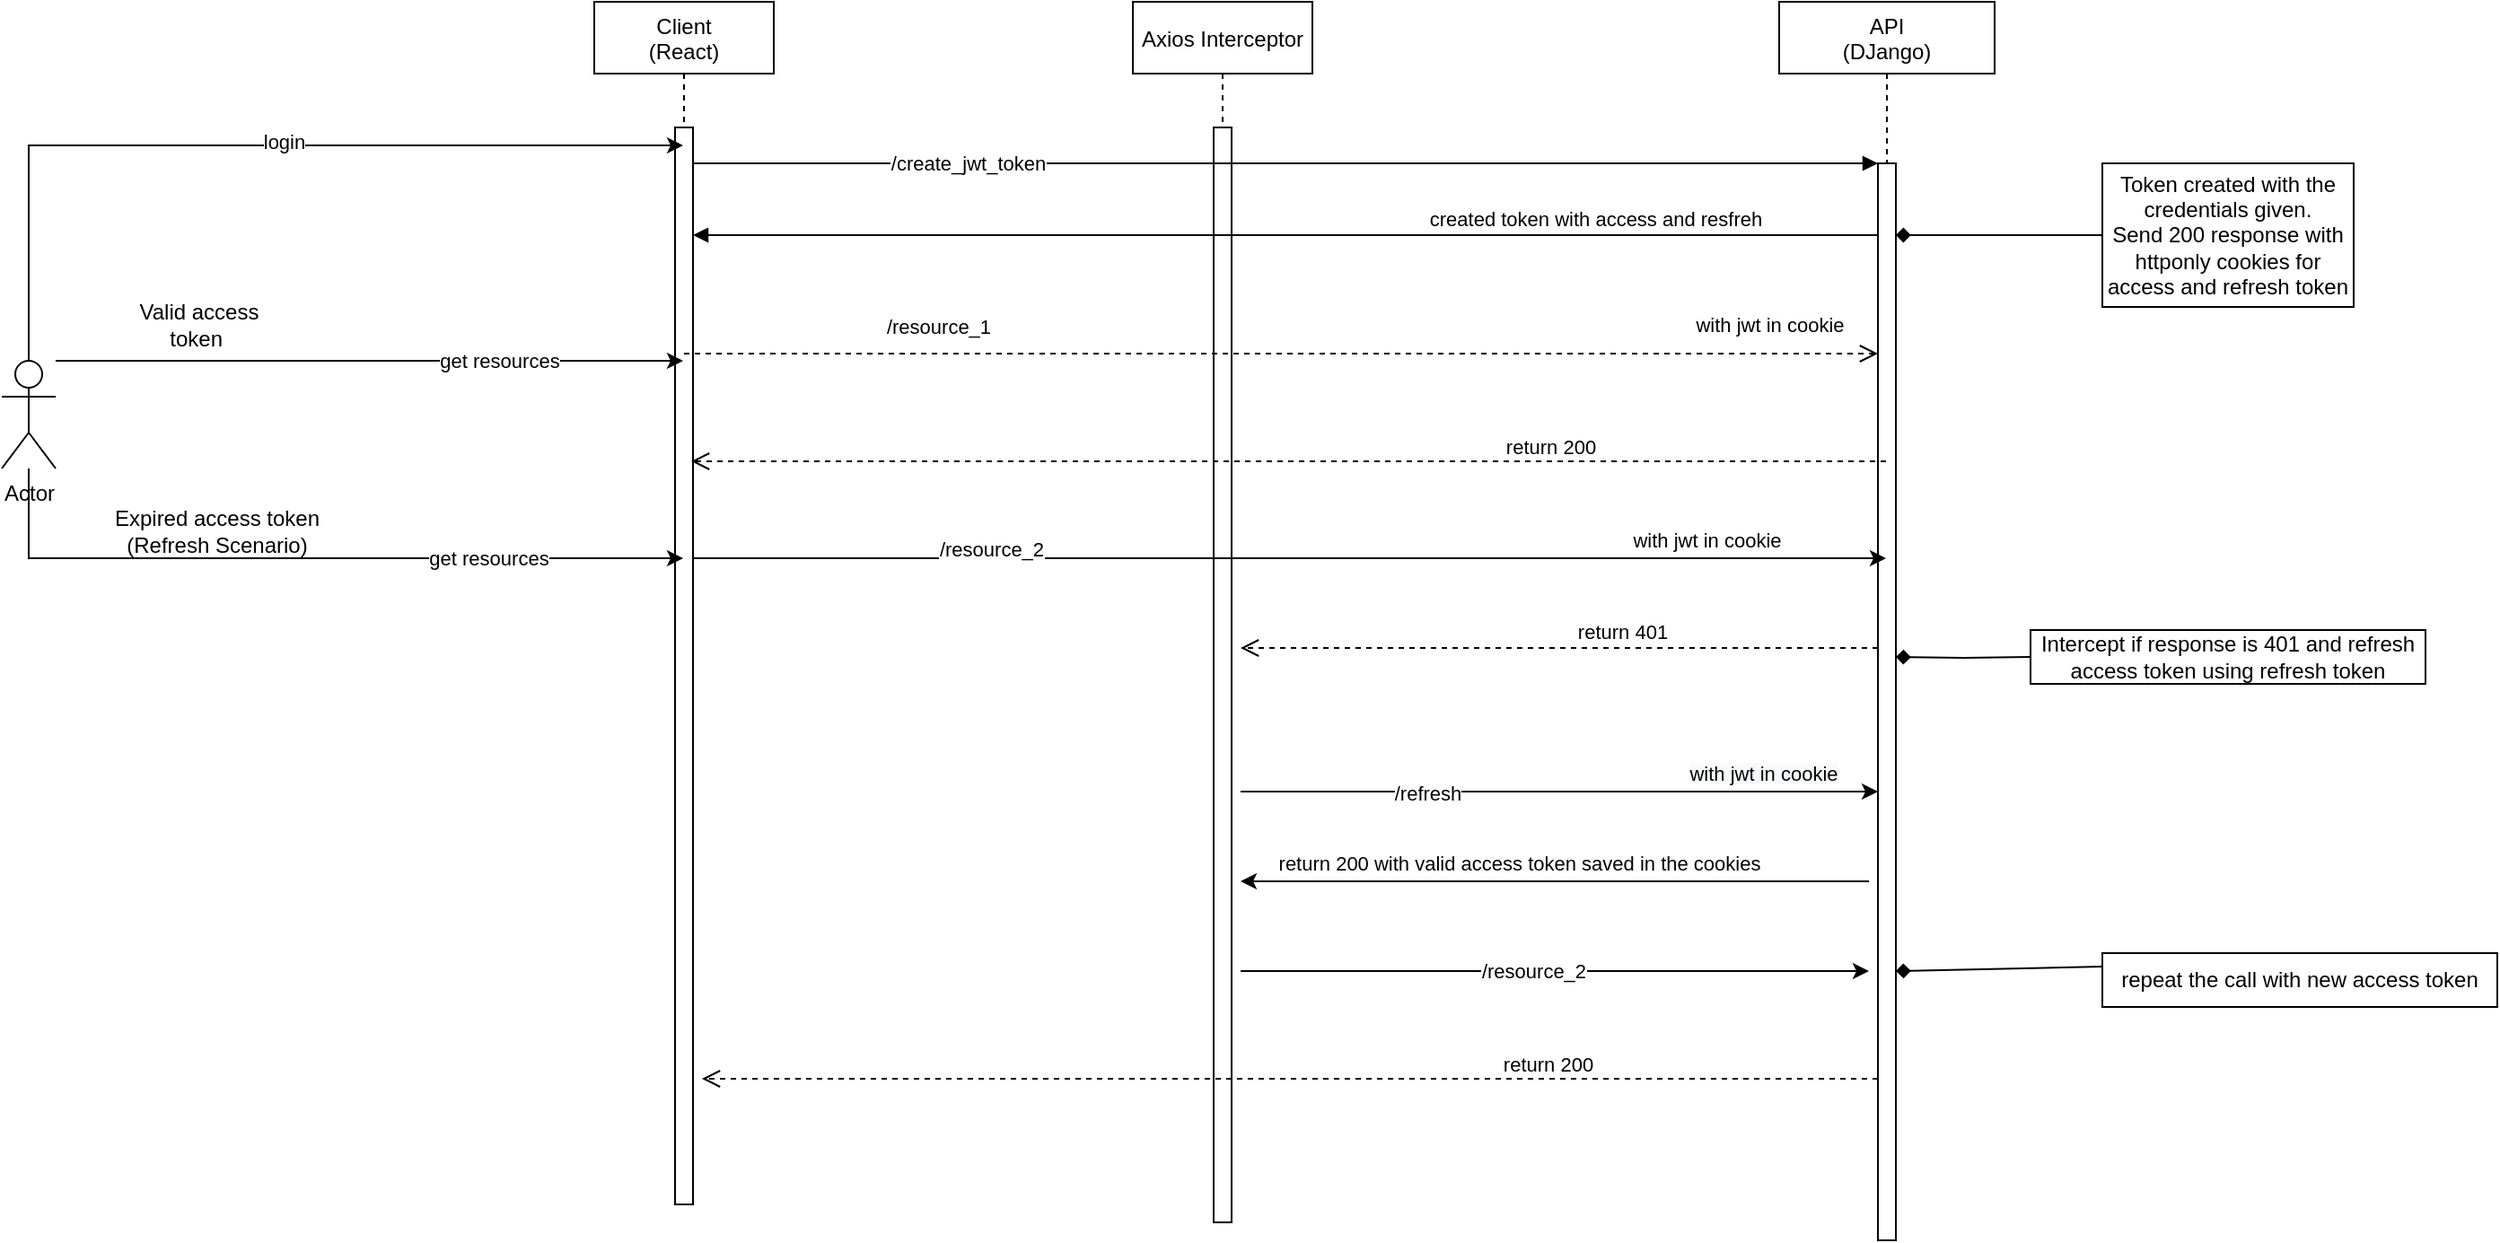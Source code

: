 <mxfile version="17.2.4" type="device"><diagram id="kgpKYQtTHZ0yAKxKKP6v" name="Page-1"><mxGraphModel dx="1596" dy="702" grid="1" gridSize="10" guides="1" tooltips="1" connect="1" arrows="1" fold="1" page="1" pageScale="1" pageWidth="500" pageHeight="850" math="0" shadow="0"><root><mxCell id="0"/><mxCell id="1" parent="0"/><mxCell id="MYUmwxYCzvyjupHzpB6f-44" value="Axios Interceptor" style="shape=umlLifeline;perimeter=lifelinePerimeter;container=1;collapsible=0;recursiveResize=0;rounded=0;shadow=0;strokeWidth=1;" vertex="1" parent="1"><mxGeometry x="190" y="90" width="100" height="680" as="geometry"/></mxCell><mxCell id="MYUmwxYCzvyjupHzpB6f-45" value="" style="points=[];perimeter=orthogonalPerimeter;rounded=0;shadow=0;strokeWidth=1;" vertex="1" parent="MYUmwxYCzvyjupHzpB6f-44"><mxGeometry x="45" y="70" width="10" height="610" as="geometry"/></mxCell><mxCell id="MYUmwxYCzvyjupHzpB6f-46" value="&lt;span style=&quot;color: rgb(0, 0, 0); font-family: helvetica; font-size: 11px; font-style: normal; font-weight: 400; letter-spacing: normal; text-align: center; text-indent: 0px; text-transform: none; word-spacing: 0px; background-color: rgb(248, 249, 250); display: inline; float: none;&quot;&gt;with jwt in cookie&lt;/span&gt;" style="endArrow=classic;html=1;rounded=0;fontSize=11;" edge="1" parent="MYUmwxYCzvyjupHzpB6f-44" target="3nuBFxr9cyL0pnOWT2aG-6"><mxGeometry x="0.639" y="10" width="50" height="50" relative="1" as="geometry"><mxPoint x="60" y="440" as="sourcePoint"/><mxPoint x="110" y="390" as="targetPoint"/><mxPoint as="offset"/></mxGeometry></mxCell><mxCell id="MYUmwxYCzvyjupHzpB6f-47" value="/refresh" style="edgeLabel;html=1;align=center;verticalAlign=middle;resizable=0;points=[];fontSize=11;" vertex="1" connectable="0" parent="MYUmwxYCzvyjupHzpB6f-46"><mxGeometry x="-0.416" y="-1" relative="1" as="geometry"><mxPoint as="offset"/></mxGeometry></mxCell><mxCell id="MYUmwxYCzvyjupHzpB6f-55" value="" style="endArrow=classic;html=1;rounded=0;fontSize=11;" edge="1" parent="MYUmwxYCzvyjupHzpB6f-44"><mxGeometry width="50" height="50" relative="1" as="geometry"><mxPoint x="60" y="540" as="sourcePoint"/><mxPoint x="410" y="540" as="targetPoint"/><Array as="points"/></mxGeometry></mxCell><mxCell id="MYUmwxYCzvyjupHzpB6f-56" value="/resource_2" style="edgeLabel;html=1;align=center;verticalAlign=middle;resizable=0;points=[];fontSize=11;" vertex="1" connectable="0" parent="MYUmwxYCzvyjupHzpB6f-55"><mxGeometry x="-0.174" relative="1" as="geometry"><mxPoint x="18" as="offset"/></mxGeometry></mxCell><mxCell id="3nuBFxr9cyL0pnOWT2aG-1" value="Client&#10;(React)" style="shape=umlLifeline;perimeter=lifelinePerimeter;container=1;collapsible=0;recursiveResize=0;rounded=0;shadow=0;strokeWidth=1;" parent="1" vertex="1"><mxGeometry x="-110" y="90" width="100" height="670" as="geometry"/></mxCell><mxCell id="3nuBFxr9cyL0pnOWT2aG-2" value="" style="points=[];perimeter=orthogonalPerimeter;rounded=0;shadow=0;strokeWidth=1;" parent="3nuBFxr9cyL0pnOWT2aG-1" vertex="1"><mxGeometry x="45" y="70" width="10" height="600" as="geometry"/></mxCell><mxCell id="3nuBFxr9cyL0pnOWT2aG-5" value="API&#10;(DJango)" style="shape=umlLifeline;perimeter=lifelinePerimeter;container=1;collapsible=0;recursiveResize=0;rounded=0;shadow=0;strokeWidth=1;" parent="1" vertex="1"><mxGeometry x="550" y="90" width="120" height="690" as="geometry"/></mxCell><mxCell id="MYUmwxYCzvyjupHzpB6f-26" value="with jwt in cookie" style="text;html=1;strokeColor=none;fillColor=none;align=center;verticalAlign=middle;whiteSpace=wrap;rounded=0;fontSize=11;" vertex="1" parent="3nuBFxr9cyL0pnOWT2aG-5"><mxGeometry x="-55" y="170" width="100" height="20" as="geometry"/></mxCell><mxCell id="3nuBFxr9cyL0pnOWT2aG-6" value="" style="points=[];perimeter=orthogonalPerimeter;rounded=0;shadow=0;strokeWidth=1;" parent="3nuBFxr9cyL0pnOWT2aG-5" vertex="1"><mxGeometry x="55" y="90" width="10" height="600" as="geometry"/></mxCell><mxCell id="MYUmwxYCzvyjupHzpB6f-74" value="" style="endArrow=none;html=1;rounded=0;fontSize=12;strokeColor=default;startArrow=diamond;startFill=1;entryX=0;entryY=0.25;entryDx=0;entryDy=0;" edge="1" parent="3nuBFxr9cyL0pnOWT2aG-5" target="MYUmwxYCzvyjupHzpB6f-58"><mxGeometry width="50" height="50" relative="1" as="geometry"><mxPoint x="65" y="540" as="sourcePoint"/><mxPoint x="115" y="490" as="targetPoint"/></mxGeometry></mxCell><mxCell id="3nuBFxr9cyL0pnOWT2aG-8" value="" style="verticalAlign=bottom;endArrow=block;entryX=0;entryY=0;shadow=0;strokeWidth=1;" parent="1" source="3nuBFxr9cyL0pnOWT2aG-2" target="3nuBFxr9cyL0pnOWT2aG-6" edge="1"><mxGeometry relative="1" as="geometry"><mxPoint x="205" y="170" as="sourcePoint"/></mxGeometry></mxCell><mxCell id="MYUmwxYCzvyjupHzpB6f-16" value="/create_jwt_token" style="edgeLabel;html=1;align=center;verticalAlign=middle;resizable=0;points=[];" vertex="1" connectable="0" parent="3nuBFxr9cyL0pnOWT2aG-8"><mxGeometry x="-0.296" y="1" relative="1" as="geometry"><mxPoint x="-80" y="1" as="offset"/></mxGeometry></mxCell><mxCell id="3nuBFxr9cyL0pnOWT2aG-9" value="created token with access and resfreh" style="verticalAlign=bottom;endArrow=block;shadow=0;strokeWidth=1;" parent="1" source="3nuBFxr9cyL0pnOWT2aG-6" target="3nuBFxr9cyL0pnOWT2aG-2" edge="1"><mxGeometry x="-0.525" relative="1" as="geometry"><mxPoint x="170" y="210" as="sourcePoint"/><mxPoint x="110" y="210" as="targetPoint"/><Array as="points"><mxPoint x="230" y="220"/></Array><mxPoint as="offset"/></mxGeometry></mxCell><mxCell id="3nuBFxr9cyL0pnOWT2aG-10" value="/resource_1" style="verticalAlign=bottom;endArrow=open;dashed=1;endSize=8;shadow=0;strokeWidth=1;" parent="1" source="3nuBFxr9cyL0pnOWT2aG-1" target="3nuBFxr9cyL0pnOWT2aG-6" edge="1"><mxGeometry x="-0.576" y="6" relative="1" as="geometry"><mxPoint x="170" y="267" as="targetPoint"/><mxPoint x="110" y="286" as="sourcePoint"/><Array as="points"><mxPoint x="400" y="286"/></Array><mxPoint x="1" as="offset"/></mxGeometry></mxCell><mxCell id="MYUmwxYCzvyjupHzpB6f-24" style="edgeStyle=orthogonalEdgeStyle;rounded=0;orthogonalLoop=1;jettySize=auto;html=1;startArrow=none;startFill=0;" edge="1" parent="1" source="MYUmwxYCzvyjupHzpB6f-3" target="3nuBFxr9cyL0pnOWT2aG-1"><mxGeometry relative="1" as="geometry"><Array as="points"><mxPoint x="-200" y="290"/><mxPoint x="-200" y="290"/></Array></mxGeometry></mxCell><mxCell id="MYUmwxYCzvyjupHzpB6f-25" value="get resources" style="edgeLabel;html=1;align=center;verticalAlign=middle;resizable=0;points=[];" vertex="1" connectable="0" parent="MYUmwxYCzvyjupHzpB6f-24"><mxGeometry x="0.41" relative="1" as="geometry"><mxPoint as="offset"/></mxGeometry></mxCell><mxCell id="MYUmwxYCzvyjupHzpB6f-35" style="edgeStyle=orthogonalEdgeStyle;rounded=0;orthogonalLoop=1;jettySize=auto;html=1;fontSize=11;startArrow=none;startFill=0;" edge="1" parent="1" source="MYUmwxYCzvyjupHzpB6f-3" target="3nuBFxr9cyL0pnOWT2aG-1"><mxGeometry relative="1" as="geometry"><Array as="points"><mxPoint x="-425" y="170"/></Array></mxGeometry></mxCell><mxCell id="MYUmwxYCzvyjupHzpB6f-36" value="login" style="edgeLabel;html=1;align=center;verticalAlign=middle;resizable=0;points=[];fontSize=11;" vertex="1" connectable="0" parent="MYUmwxYCzvyjupHzpB6f-35"><mxGeometry x="0.08" y="2" relative="1" as="geometry"><mxPoint as="offset"/></mxGeometry></mxCell><mxCell id="MYUmwxYCzvyjupHzpB6f-39" style="edgeStyle=orthogonalEdgeStyle;rounded=0;orthogonalLoop=1;jettySize=auto;html=1;fontSize=11;startArrow=none;startFill=0;" edge="1" parent="1" source="MYUmwxYCzvyjupHzpB6f-3" target="3nuBFxr9cyL0pnOWT2aG-1"><mxGeometry relative="1" as="geometry"><Array as="points"><mxPoint x="-425" y="400"/></Array></mxGeometry></mxCell><mxCell id="MYUmwxYCzvyjupHzpB6f-40" value="get resources" style="edgeLabel;html=1;align=center;verticalAlign=middle;resizable=0;points=[];fontSize=11;" vertex="1" connectable="0" parent="MYUmwxYCzvyjupHzpB6f-39"><mxGeometry x="0.476" relative="1" as="geometry"><mxPoint as="offset"/></mxGeometry></mxCell><mxCell id="MYUmwxYCzvyjupHzpB6f-3" value="Actor" style="shape=umlActor;verticalLabelPosition=bottom;verticalAlign=top;html=1;outlineConnect=0;" vertex="1" parent="1"><mxGeometry x="-440" y="290" width="30" height="60" as="geometry"/></mxCell><mxCell id="MYUmwxYCzvyjupHzpB6f-17" value="Token created with the credentials given.&lt;br&gt;Send 200 response with httponly cookies for access and refresh token" style="text;html=1;strokeColor=default;fillColor=none;align=center;verticalAlign=middle;whiteSpace=wrap;rounded=0;" vertex="1" parent="1"><mxGeometry x="730" y="180" width="140" height="80" as="geometry"/></mxCell><mxCell id="MYUmwxYCzvyjupHzpB6f-27" value="return 200" style="verticalAlign=bottom;endArrow=open;dashed=1;endSize=8;shadow=0;strokeWidth=1;entryX=0.9;entryY=0.31;entryDx=0;entryDy=0;entryPerimeter=0;" edge="1" parent="1" source="3nuBFxr9cyL0pnOWT2aG-5" target="3nuBFxr9cyL0pnOWT2aG-2"><mxGeometry x="-0.439" y="1" relative="1" as="geometry"><mxPoint x="110" y="320.0" as="targetPoint"/><mxPoint x="550" y="320" as="sourcePoint"/><mxPoint as="offset"/></mxGeometry></mxCell><mxCell id="MYUmwxYCzvyjupHzpB6f-30" value="" style="endArrow=classic;html=1;rounded=0;fontSize=11;" edge="1" parent="1" source="3nuBFxr9cyL0pnOWT2aG-2" target="3nuBFxr9cyL0pnOWT2aG-5"><mxGeometry width="50" height="50" relative="1" as="geometry"><mxPoint x="250" y="390" as="sourcePoint"/><mxPoint x="300" y="400" as="targetPoint"/><Array as="points"><mxPoint x="120" y="400"/></Array></mxGeometry></mxCell><mxCell id="MYUmwxYCzvyjupHzpB6f-31" value="/resource_2" style="edgeLabel;html=1;align=center;verticalAlign=middle;resizable=0;points=[];fontSize=11;" vertex="1" connectable="0" parent="MYUmwxYCzvyjupHzpB6f-30"><mxGeometry x="-0.174" relative="1" as="geometry"><mxPoint x="-109" y="-5" as="offset"/></mxGeometry></mxCell><mxCell id="MYUmwxYCzvyjupHzpB6f-32" value="with jwt in cookie" style="text;html=1;strokeColor=none;fillColor=none;align=center;verticalAlign=middle;whiteSpace=wrap;rounded=0;fontSize=11;" vertex="1" parent="1"><mxGeometry x="460" y="380" width="100" height="20" as="geometry"/></mxCell><mxCell id="MYUmwxYCzvyjupHzpB6f-33" value="return 401" style="verticalAlign=bottom;endArrow=open;dashed=1;endSize=8;shadow=0;strokeWidth=1;" edge="1" parent="1" source="3nuBFxr9cyL0pnOWT2aG-6"><mxGeometry x="-0.2" relative="1" as="geometry"><mxPoint x="250" y="450" as="targetPoint"/><mxPoint x="550" y="450" as="sourcePoint"/><mxPoint as="offset"/></mxGeometry></mxCell><mxCell id="MYUmwxYCzvyjupHzpB6f-48" value="&lt;font style=&quot;font-size: 12px&quot;&gt;Intercept if response is 401 and refresh access token using refresh token&lt;/font&gt;" style="text;html=1;strokeColor=default;fillColor=none;align=center;verticalAlign=middle;whiteSpace=wrap;rounded=0;fontSize=11;" vertex="1" parent="1"><mxGeometry x="690" y="440" width="220" height="30" as="geometry"/></mxCell><mxCell id="MYUmwxYCzvyjupHzpB6f-53" value="" style="endArrow=none;html=1;rounded=0;fontSize=11;startArrow=classic;startFill=1;endFill=0;" edge="1" parent="1"><mxGeometry x="0.479" y="10" width="50" height="50" relative="1" as="geometry"><mxPoint x="250" y="580" as="sourcePoint"/><mxPoint x="600" y="580" as="targetPoint"/><mxPoint as="offset"/></mxGeometry></mxCell><mxCell id="MYUmwxYCzvyjupHzpB6f-54" value="return 200 with valid access token saved in the cookies" style="edgeLabel;html=1;align=center;verticalAlign=middle;resizable=0;points=[];fontSize=11;" vertex="1" connectable="0" parent="MYUmwxYCzvyjupHzpB6f-53"><mxGeometry x="-0.416" y="-1" relative="1" as="geometry"><mxPoint x="53" y="-11" as="offset"/></mxGeometry></mxCell><mxCell id="MYUmwxYCzvyjupHzpB6f-58" value="&lt;font style=&quot;font-size: 12px&quot;&gt;repeat the call with new access token&lt;/font&gt;" style="text;html=1;strokeColor=default;fillColor=none;align=center;verticalAlign=middle;whiteSpace=wrap;rounded=0;fontSize=11;" vertex="1" parent="1"><mxGeometry x="730" y="620" width="220" height="30" as="geometry"/></mxCell><mxCell id="MYUmwxYCzvyjupHzpB6f-61" value="return 200" style="verticalAlign=bottom;endArrow=open;dashed=1;endSize=8;shadow=0;strokeWidth=1;" edge="1" parent="1" source="3nuBFxr9cyL0pnOWT2aG-6"><mxGeometry x="-0.439" y="1" relative="1" as="geometry"><mxPoint x="-50" y="690" as="targetPoint"/><mxPoint x="635.5" y="690" as="sourcePoint"/><mxPoint as="offset"/></mxGeometry></mxCell><mxCell id="MYUmwxYCzvyjupHzpB6f-62" value="Valid access token&amp;nbsp;" style="text;html=1;strokeColor=none;fillColor=none;align=center;verticalAlign=middle;whiteSpace=wrap;rounded=0;fontSize=12;" vertex="1" parent="1"><mxGeometry x="-370" y="255" width="80" height="30" as="geometry"/></mxCell><mxCell id="MYUmwxYCzvyjupHzpB6f-63" value="Expired access token&lt;br&gt;(Refresh Scenario)" style="text;html=1;strokeColor=none;fillColor=none;align=center;verticalAlign=middle;whiteSpace=wrap;rounded=0;fontSize=12;" vertex="1" parent="1"><mxGeometry x="-380" y="370" width="120" height="30" as="geometry"/></mxCell><mxCell id="MYUmwxYCzvyjupHzpB6f-76" style="edgeStyle=orthogonalEdgeStyle;rounded=0;orthogonalLoop=1;jettySize=auto;html=1;fontSize=12;startArrow=diamond;startFill=1;endArrow=none;endFill=0;strokeColor=default;" edge="1" parent="1" target="MYUmwxYCzvyjupHzpB6f-48"><mxGeometry relative="1" as="geometry"><mxPoint x="615" y="455" as="sourcePoint"/></mxGeometry></mxCell><mxCell id="MYUmwxYCzvyjupHzpB6f-77" style="edgeStyle=orthogonalEdgeStyle;rounded=0;orthogonalLoop=1;jettySize=auto;html=1;entryX=0;entryY=0.5;entryDx=0;entryDy=0;fontSize=12;startArrow=diamond;startFill=1;endArrow=none;endFill=0;strokeColor=default;" edge="1" parent="1" source="3nuBFxr9cyL0pnOWT2aG-6" target="MYUmwxYCzvyjupHzpB6f-17"><mxGeometry relative="1" as="geometry"><Array as="points"><mxPoint x="700" y="220"/><mxPoint x="700" y="220"/></Array></mxGeometry></mxCell></root></mxGraphModel></diagram></mxfile>